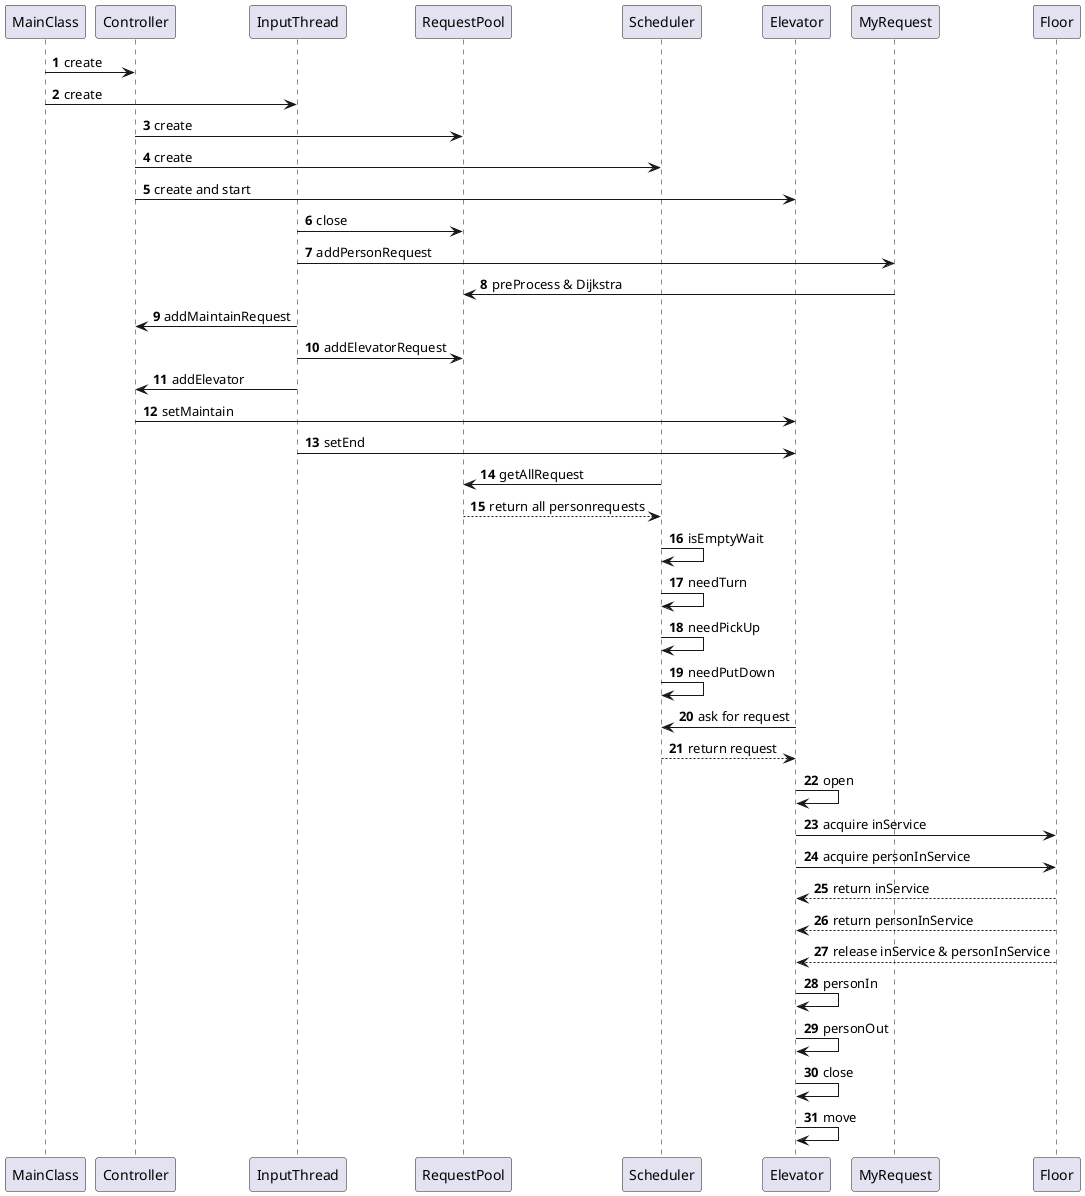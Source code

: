 @startuml
'https://plantuml.com/sequence-diagram

autonumber

MainClass -> Controller: create
MainClass -> InputThread: create
Controller -> RequestPool: create
Controller -> Scheduler: create
Controller -> Elevator: create and start
InputThread -> RequestPool: close
InputThread -> MyRequest: addPersonRequest
MyRequest -> RequestPool: preProcess & Dijkstra
InputThread -> Controller: addMaintainRequest
InputThread -> RequestPool: addElevatorRequest
InputThread -> Controller: addElevator
Controller -> Elevator: setMaintain
InputThread -> Elevator: setEnd
Scheduler -> RequestPool: getAllRequest
RequestPool --> Scheduler: return all personrequests
Scheduler -> Scheduler: isEmptyWait
Scheduler -> Scheduler: needTurn
Scheduler -> Scheduler: needPickUp
Scheduler -> Scheduler: needPutDown

Elevator -> Scheduler: ask for request
Elevator <-- Scheduler: return request
Elevator -> Elevator: open
Elevator -> Floor: acquire inService
Elevator -> Floor: acquire personInService
Floor --> Elevator: return inService
Floor --> Elevator: return personInService
Floor --> Elevator: release inService & personInService
Elevator -> Elevator: personIn
Elevator -> Elevator: personOut
Elevator -> Elevator: close
Elevator -> Elevator: move
@enduml